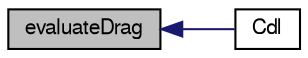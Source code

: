 digraph "evaluateDrag"
{
  bgcolor="transparent";
  edge [fontname="FreeSans",fontsize="10",labelfontname="FreeSans",labelfontsize="10"];
  node [fontname="FreeSans",fontsize="10",shape=record];
  rankdir="LR";
  Node1 [label="evaluateDrag",height=0.2,width=0.4,color="black", fillcolor="grey75", style="filled" fontcolor="black"];
  Node1 -> Node2 [dir="back",color="midnightblue",fontsize="10",style="solid",fontname="FreeSans"];
  Node2 [label="Cdl",height=0.2,width=0.4,color="black",URL="$a02210.html#abda65fcf9dff4eccf2092ff2eedc1944",tooltip="Return the Cd and Cl for a given angle-of-attack. "];
}
